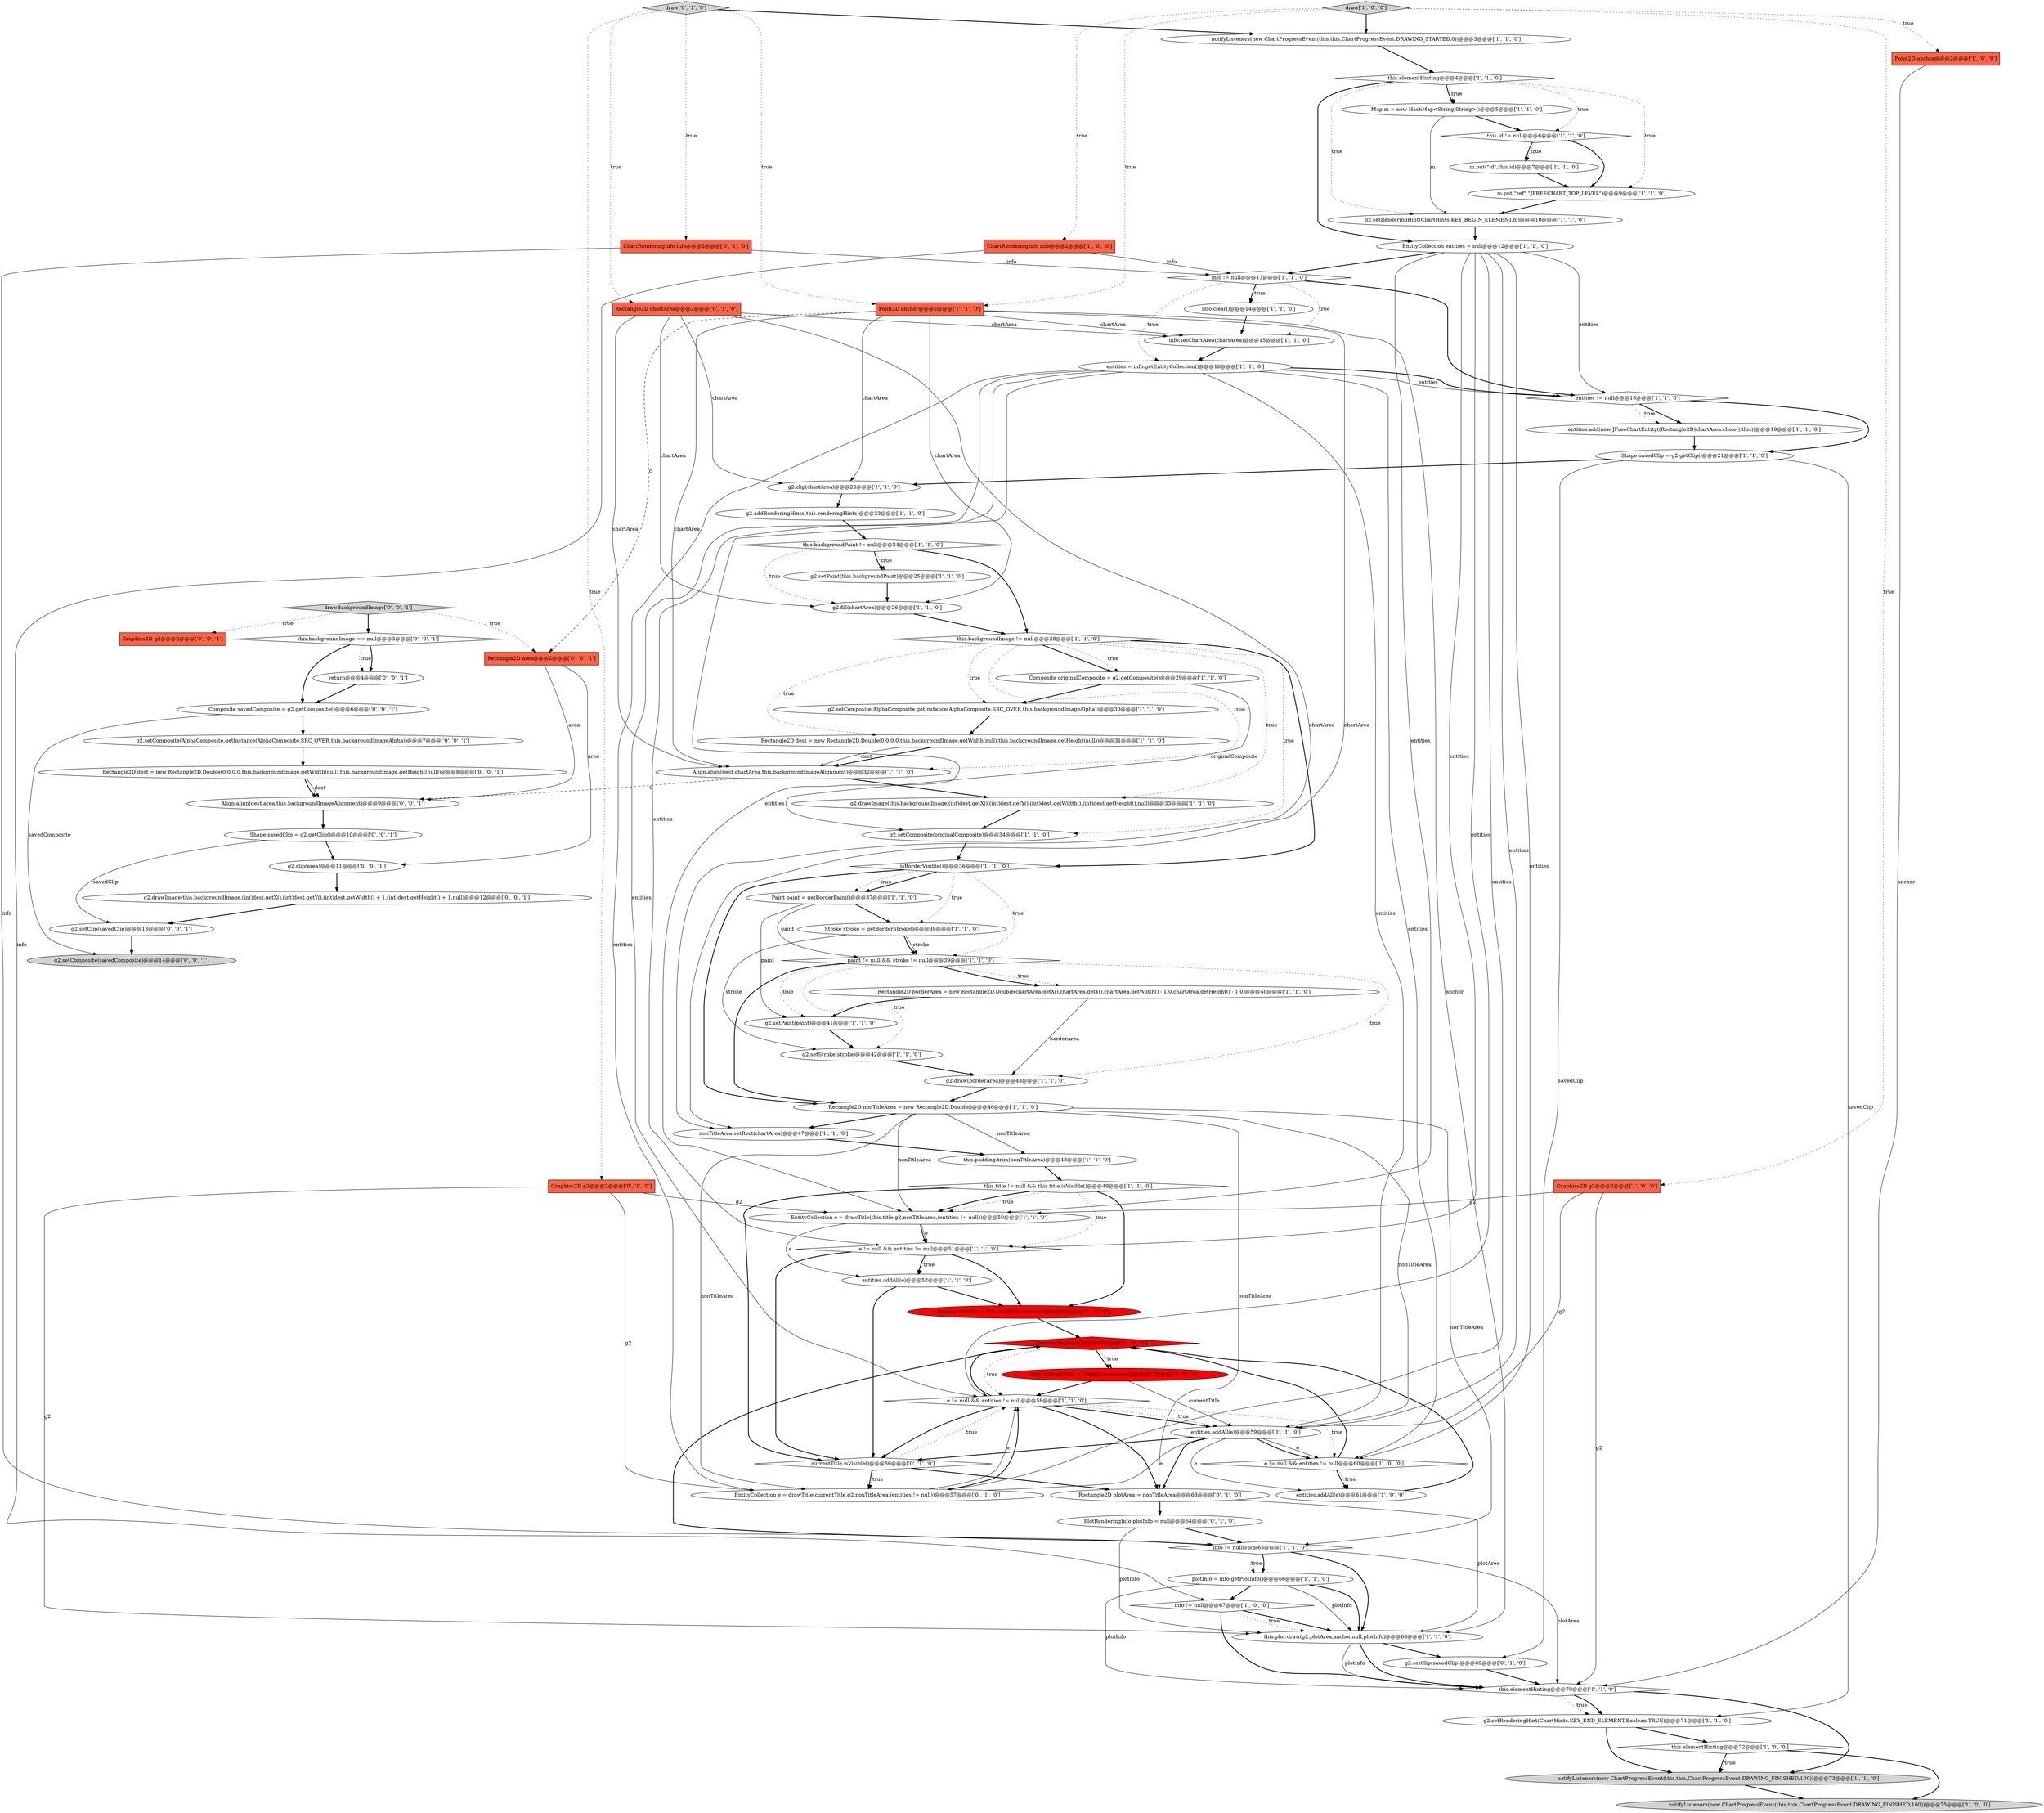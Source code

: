 digraph {
24 [style = filled, label = "g2.setStroke(stroke)@@@42@@@['1', '1', '0']", fillcolor = white, shape = ellipse image = "AAA0AAABBB1BBB"];
72 [style = filled, label = "g2.clip(area)@@@11@@@['0', '0', '1']", fillcolor = white, shape = ellipse image = "AAA0AAABBB3BBB"];
73 [style = filled, label = "Shape savedClip = g2.getClip()@@@10@@@['0', '0', '1']", fillcolor = white, shape = ellipse image = "AAA0AAABBB3BBB"];
50 [style = filled, label = "Point2D anchor@@@2@@@['1', '1', '0']", fillcolor = tomato, shape = box image = "AAA0AAABBB1BBB"];
35 [style = filled, label = "e != null && entities != null@@@58@@@['1', '1', '0']", fillcolor = white, shape = diamond image = "AAA0AAABBB1BBB"];
76 [style = filled, label = "g2.drawImage(this.backgroundImage,(int)dest.getX(),(int)dest.getY(),(int)dest.getWidth() + 1,(int)dest.getHeight() + 1,null)@@@12@@@['0', '0', '1']", fillcolor = white, shape = ellipse image = "AAA0AAABBB3BBB"];
58 [style = filled, label = "g2.draw(borderArea)@@@43@@@['1', '1', '0']", fillcolor = white, shape = ellipse image = "AAA0AAABBB1BBB"];
38 [style = filled, label = "nonTitleArea.setRect(chartArea)@@@47@@@['1', '1', '0']", fillcolor = white, shape = ellipse image = "AAA0AAABBB1BBB"];
19 [style = filled, label = "g2.setRenderingHint(ChartHints.KEY_END_ELEMENT,Boolean.TRUE)@@@71@@@['1', '1', '0']", fillcolor = white, shape = ellipse image = "AAA0AAABBB1BBB"];
8 [style = filled, label = "info != null@@@13@@@['1', '1', '0']", fillcolor = white, shape = diamond image = "AAA0AAABBB1BBB"];
83 [style = filled, label = "g2.setComposite(AlphaComposite.getInstance(AlphaComposite.SRC_OVER,this.backgroundImageAlpha))@@@7@@@['0', '0', '1']", fillcolor = white, shape = ellipse image = "AAA0AAABBB3BBB"];
51 [style = filled, label = "this.elementHinting@@@72@@@['1', '0', '0']", fillcolor = white, shape = diamond image = "AAA0AAABBB1BBB"];
6 [style = filled, label = "this.id != null@@@6@@@['1', '1', '0']", fillcolor = white, shape = diamond image = "AAA0AAABBB1BBB"];
62 [style = filled, label = "this.elementHinting@@@70@@@['1', '1', '0']", fillcolor = white, shape = diamond image = "AAA0AAABBB1BBB"];
2 [style = filled, label = "iterator.hasNext()@@@56@@@['1', '0', '0']", fillcolor = red, shape = diamond image = "AAA1AAABBB1BBB"];
27 [style = filled, label = "Paint paint = getBorderPaint()@@@37@@@['1', '1', '0']", fillcolor = white, shape = ellipse image = "AAA0AAABBB1BBB"];
23 [style = filled, label = "g2.setPaint(paint)@@@41@@@['1', '1', '0']", fillcolor = white, shape = ellipse image = "AAA0AAABBB1BBB"];
11 [style = filled, label = "g2.fill(chartArea)@@@26@@@['1', '1', '0']", fillcolor = white, shape = ellipse image = "AAA0AAABBB1BBB"];
85 [style = filled, label = "Rectangle2D area@@@2@@@['0', '0', '1']", fillcolor = tomato, shape = box image = "AAA0AAABBB3BBB"];
60 [style = filled, label = "m.put(\"ref\",\"JFREECHART_TOP_LEVEL\")@@@9@@@['1', '1', '0']", fillcolor = white, shape = ellipse image = "AAA0AAABBB1BBB"];
59 [style = filled, label = "Map m = new HashMap<String,String>()@@@5@@@['1', '1', '0']", fillcolor = white, shape = ellipse image = "AAA0AAABBB1BBB"];
39 [style = filled, label = "Graphics2D g2@@@2@@@['1', '0', '0']", fillcolor = tomato, shape = box image = "AAA0AAABBB1BBB"];
17 [style = filled, label = "entities = info.getEntityCollection()@@@16@@@['1', '1', '0']", fillcolor = white, shape = ellipse image = "AAA0AAABBB1BBB"];
21 [style = filled, label = "this.padding.trim(nonTitleArea)@@@48@@@['1', '1', '0']", fillcolor = white, shape = ellipse image = "AAA0AAABBB1BBB"];
1 [style = filled, label = "this.plot.draw(g2,plotArea,anchor,null,plotInfo)@@@68@@@['1', '1', '0']", fillcolor = white, shape = ellipse image = "AAA0AAABBB1BBB"];
31 [style = filled, label = "notifyListeners(new ChartProgressEvent(this,this,ChartProgressEvent.DRAWING_FINISHED,100))@@@75@@@['1', '0', '0']", fillcolor = lightgray, shape = ellipse image = "AAA0AAABBB1BBB"];
81 [style = filled, label = "Align.align(dest,area,this.backgroundImageAlignment)@@@9@@@['0', '0', '1']", fillcolor = white, shape = ellipse image = "AAA0AAABBB3BBB"];
41 [style = filled, label = "Stroke stroke = getBorderStroke()@@@38@@@['1', '1', '0']", fillcolor = white, shape = ellipse image = "AAA0AAABBB1BBB"];
20 [style = filled, label = "ChartRenderingInfo info@@@2@@@['1', '0', '0']", fillcolor = tomato, shape = box image = "AAA0AAABBB1BBB"];
10 [style = filled, label = "g2.setComposite(AlphaComposite.getInstance(AlphaComposite.SRC_OVER,this.backgroundImageAlpha))@@@30@@@['1', '1', '0']", fillcolor = white, shape = ellipse image = "AAA0AAABBB1BBB"];
69 [style = filled, label = "EntityCollection e = drawTitle(currentTitle,g2,nonTitleArea,(entities != null))@@@57@@@['0', '1', '0']", fillcolor = white, shape = ellipse image = "AAA0AAABBB2BBB"];
66 [style = filled, label = "Graphics2D g2@@@2@@@['0', '1', '0']", fillcolor = tomato, shape = box image = "AAA0AAABBB2BBB"];
57 [style = filled, label = "e != null && entities != null@@@51@@@['1', '1', '0']", fillcolor = white, shape = diamond image = "AAA0AAABBB1BBB"];
45 [style = filled, label = "Shape savedClip = g2.getClip()@@@21@@@['1', '1', '0']", fillcolor = white, shape = ellipse image = "AAA0AAABBB1BBB"];
84 [style = filled, label = "g2.setClip(savedClip)@@@13@@@['0', '0', '1']", fillcolor = white, shape = ellipse image = "AAA0AAABBB3BBB"];
14 [style = filled, label = "g2.addRenderingHints(this.renderingHints)@@@23@@@['1', '1', '0']", fillcolor = white, shape = ellipse image = "AAA0AAABBB1BBB"];
16 [style = filled, label = "EntityCollection entities = null@@@12@@@['1', '1', '0']", fillcolor = white, shape = ellipse image = "AAA0AAABBB1BBB"];
26 [style = filled, label = "this.title != null && this.title.isVisible()@@@49@@@['1', '1', '0']", fillcolor = white, shape = diamond image = "AAA0AAABBB1BBB"];
37 [style = filled, label = "Align.align(dest,chartArea,this.backgroundImageAlignment)@@@32@@@['1', '1', '0']", fillcolor = white, shape = ellipse image = "AAA0AAABBB1BBB"];
44 [style = filled, label = "g2.drawImage(this.backgroundImage,(int)dest.getX(),(int)dest.getY(),(int)dest.getWidth(),(int)dest.getHeight(),null)@@@33@@@['1', '1', '0']", fillcolor = white, shape = ellipse image = "AAA0AAABBB1BBB"];
7 [style = filled, label = "Rectangle2D borderArea = new Rectangle2D.Double(chartArea.getX(),chartArea.getY(),chartArea.getWidth() - 1.0,chartArea.getHeight() - 1.0)@@@40@@@['1', '1', '0']", fillcolor = white, shape = ellipse image = "AAA0AAABBB1BBB"];
75 [style = filled, label = "g2.setComposite(savedComposite)@@@14@@@['0', '0', '1']", fillcolor = lightgray, shape = ellipse image = "AAA0AAABBB3BBB"];
52 [style = filled, label = "isBorderVisible()@@@36@@@['1', '1', '0']", fillcolor = white, shape = diamond image = "AAA0AAABBB1BBB"];
49 [style = filled, label = "Title currentTitle = (Title)iterator.next()@@@57@@@['1', '0', '0']", fillcolor = red, shape = ellipse image = "AAA1AAABBB1BBB"];
61 [style = filled, label = "g2.clip(chartArea)@@@22@@@['1', '1', '0']", fillcolor = white, shape = ellipse image = "AAA0AAABBB1BBB"];
28 [style = filled, label = "e != null && entities != null@@@60@@@['1', '0', '0']", fillcolor = white, shape = diamond image = "AAA0AAABBB1BBB"];
4 [style = filled, label = "Composite originalComposite = g2.getComposite()@@@29@@@['1', '1', '0']", fillcolor = white, shape = ellipse image = "AAA0AAABBB1BBB"];
30 [style = filled, label = "notifyListeners(new ChartProgressEvent(this,this,ChartProgressEvent.DRAWING_FINISHED,100))@@@73@@@['1', '1', '0']", fillcolor = lightgray, shape = ellipse image = "AAA0AAABBB1BBB"];
47 [style = filled, label = "entities.add(new JFreeChartEntity((Rectangle2D)chartArea.clone(),this))@@@19@@@['1', '1', '0']", fillcolor = white, shape = ellipse image = "AAA0AAABBB1BBB"];
36 [style = filled, label = "m.put(\"id\",this.id)@@@7@@@['1', '1', '0']", fillcolor = white, shape = ellipse image = "AAA0AAABBB1BBB"];
9 [style = filled, label = "Iterator iterator = this.subtitles.iterator()@@@55@@@['1', '0', '0']", fillcolor = red, shape = ellipse image = "AAA1AAABBB1BBB"];
3 [style = filled, label = "this.elementHinting@@@4@@@['1', '1', '0']", fillcolor = white, shape = diamond image = "AAA0AAABBB1BBB"];
46 [style = filled, label = "g2.setComposite(originalComposite)@@@34@@@['1', '1', '0']", fillcolor = white, shape = ellipse image = "AAA0AAABBB1BBB"];
71 [style = filled, label = "draw['0', '1', '0']", fillcolor = lightgray, shape = diamond image = "AAA0AAABBB2BBB"];
74 [style = filled, label = "drawBackgroundImage['0', '0', '1']", fillcolor = lightgray, shape = diamond image = "AAA0AAABBB3BBB"];
18 [style = filled, label = "info != null@@@67@@@['1', '0', '0']", fillcolor = white, shape = diamond image = "AAA0AAABBB1BBB"];
63 [style = filled, label = "Rectangle2D plotArea = nonTitleArea@@@63@@@['0', '1', '0']", fillcolor = white, shape = ellipse image = "AAA0AAABBB2BBB"];
79 [style = filled, label = "Graphics2D g2@@@2@@@['0', '0', '1']", fillcolor = tomato, shape = box image = "AAA0AAABBB3BBB"];
29 [style = filled, label = "entities != null@@@18@@@['1', '1', '0']", fillcolor = white, shape = diamond image = "AAA0AAABBB1BBB"];
67 [style = filled, label = "ChartRenderingInfo info@@@2@@@['0', '1', '0']", fillcolor = tomato, shape = box image = "AAA0AAABBB2BBB"];
70 [style = filled, label = "currentTitle.isVisible()@@@56@@@['0', '1', '0']", fillcolor = white, shape = diamond image = "AAA0AAABBB2BBB"];
12 [style = filled, label = "EntityCollection e = drawTitle(this.title,g2,nonTitleArea,(entities != null))@@@50@@@['1', '1', '0']", fillcolor = white, shape = ellipse image = "AAA0AAABBB1BBB"];
40 [style = filled, label = "this.backgroundImage != null@@@28@@@['1', '1', '0']", fillcolor = white, shape = diamond image = "AAA0AAABBB1BBB"];
25 [style = filled, label = "info != null@@@65@@@['1', '1', '0']", fillcolor = white, shape = diamond image = "AAA0AAABBB1BBB"];
54 [style = filled, label = "entities.addAll(e)@@@61@@@['1', '0', '0']", fillcolor = white, shape = ellipse image = "AAA0AAABBB1BBB"];
56 [style = filled, label = "g2.setRenderingHint(ChartHints.KEY_BEGIN_ELEMENT,m)@@@10@@@['1', '1', '0']", fillcolor = white, shape = ellipse image = "AAA0AAABBB1BBB"];
68 [style = filled, label = "Rectangle2D chartArea@@@2@@@['0', '1', '0']", fillcolor = tomato, shape = box image = "AAA0AAABBB2BBB"];
5 [style = filled, label = "entities.addAll(e)@@@59@@@['1', '1', '0']", fillcolor = white, shape = ellipse image = "AAA0AAABBB1BBB"];
43 [style = filled, label = "info.setChartArea(chartArea)@@@15@@@['1', '1', '0']", fillcolor = white, shape = ellipse image = "AAA0AAABBB1BBB"];
82 [style = filled, label = "return@@@4@@@['0', '0', '1']", fillcolor = white, shape = ellipse image = "AAA0AAABBB3BBB"];
53 [style = filled, label = "info.clear()@@@14@@@['1', '1', '0']", fillcolor = white, shape = ellipse image = "AAA0AAABBB1BBB"];
42 [style = filled, label = "Rectangle2D nonTitleArea = new Rectangle2D.Double()@@@46@@@['1', '1', '0']", fillcolor = white, shape = ellipse image = "AAA0AAABBB1BBB"];
22 [style = filled, label = "Point2D anchor@@@2@@@['1', '0', '0']", fillcolor = tomato, shape = box image = "AAA0AAABBB1BBB"];
48 [style = filled, label = "paint != null && stroke != null@@@39@@@['1', '1', '0']", fillcolor = white, shape = diamond image = "AAA0AAABBB1BBB"];
15 [style = filled, label = "notifyListeners(new ChartProgressEvent(this,this,ChartProgressEvent.DRAWING_STARTED,0))@@@3@@@['1', '1', '0']", fillcolor = white, shape = ellipse image = "AAA0AAABBB1BBB"];
0 [style = filled, label = "g2.setPaint(this.backgroundPaint)@@@25@@@['1', '1', '0']", fillcolor = white, shape = ellipse image = "AAA0AAABBB1BBB"];
55 [style = filled, label = "plotInfo = info.getPlotInfo()@@@66@@@['1', '1', '0']", fillcolor = white, shape = ellipse image = "AAA0AAABBB1BBB"];
64 [style = filled, label = "PlotRenderingInfo plotInfo = null@@@64@@@['0', '1', '0']", fillcolor = white, shape = ellipse image = "AAA0AAABBB2BBB"];
32 [style = filled, label = "draw['1', '0', '0']", fillcolor = lightgray, shape = diamond image = "AAA0AAABBB1BBB"];
34 [style = filled, label = "this.backgroundPaint != null@@@24@@@['1', '1', '0']", fillcolor = white, shape = diamond image = "AAA0AAABBB1BBB"];
77 [style = filled, label = "Composite savedComposite = g2.getComposite()@@@6@@@['0', '0', '1']", fillcolor = white, shape = ellipse image = "AAA0AAABBB3BBB"];
33 [style = filled, label = "Rectangle2D dest = new Rectangle2D.Double(0.0,0.0,this.backgroundImage.getWidth(null),this.backgroundImage.getHeight(null))@@@31@@@['1', '1', '0']", fillcolor = white, shape = ellipse image = "AAA0AAABBB1BBB"];
65 [style = filled, label = "g2.setClip(savedClip)@@@69@@@['0', '1', '0']", fillcolor = white, shape = ellipse image = "AAA0AAABBB2BBB"];
13 [style = filled, label = "entities.addAll(e)@@@52@@@['1', '1', '0']", fillcolor = white, shape = ellipse image = "AAA0AAABBB1BBB"];
78 [style = filled, label = "Rectangle2D dest = new Rectangle2D.Double(0.0,0.0,this.backgroundImage.getWidth(null),this.backgroundImage.getHeight(null))@@@8@@@['0', '0', '1']", fillcolor = white, shape = ellipse image = "AAA0AAABBB3BBB"];
80 [style = filled, label = "this.backgroundImage == null@@@3@@@['0', '0', '1']", fillcolor = white, shape = diamond image = "AAA0AAABBB3BBB"];
40->4 [style = bold, label=""];
16->29 [style = solid, label="entities"];
25->1 [style = bold, label=""];
69->5 [style = solid, label="e"];
70->69 [style = bold, label=""];
5->63 [style = bold, label=""];
80->82 [style = dotted, label="true"];
52->27 [style = bold, label=""];
5->54 [style = solid, label="e"];
77->75 [style = solid, label="savedComposite"];
81->73 [style = bold, label=""];
37->81 [style = dashed, label="0"];
3->59 [style = dotted, label="true"];
24->58 [style = bold, label=""];
65->62 [style = bold, label=""];
26->12 [style = dotted, label="true"];
26->9 [style = bold, label=""];
51->30 [style = dotted, label="true"];
3->16 [style = bold, label=""];
3->6 [style = dotted, label="true"];
5->28 [style = bold, label=""];
40->44 [style = dotted, label="true"];
40->37 [style = dotted, label="true"];
48->24 [style = dotted, label="true"];
40->10 [style = dotted, label="true"];
70->69 [style = dotted, label="true"];
39->62 [style = solid, label="g2"];
39->12 [style = solid, label="g2"];
29->45 [style = bold, label=""];
17->28 [style = solid, label="entities"];
32->50 [style = dotted, label="true"];
40->46 [style = dotted, label="true"];
17->57 [style = solid, label="entities"];
44->46 [style = bold, label=""];
41->48 [style = bold, label=""];
21->26 [style = bold, label=""];
26->12 [style = bold, label=""];
80->82 [style = bold, label=""];
42->12 [style = solid, label="nonTitleArea"];
45->61 [style = bold, label=""];
17->29 [style = solid, label="entities"];
2->49 [style = bold, label=""];
39->5 [style = solid, label="g2"];
68->43 [style = solid, label="chartArea"];
13->70 [style = bold, label=""];
48->7 [style = dotted, label="true"];
83->78 [style = bold, label=""];
50->85 [style = dashed, label="0"];
52->48 [style = dotted, label="true"];
68->38 [style = solid, label="chartArea"];
59->6 [style = bold, label=""];
2->25 [style = bold, label=""];
8->53 [style = bold, label=""];
12->57 [style = solid, label="e"];
29->47 [style = bold, label=""];
57->13 [style = bold, label=""];
25->62 [style = solid, label="plotArea"];
17->69 [style = solid, label="entities"];
42->25 [style = solid, label="nonTitleArea"];
45->65 [style = solid, label="savedClip"];
40->52 [style = bold, label=""];
9->2 [style = bold, label=""];
2->49 [style = dotted, label="true"];
50->37 [style = solid, label="chartArea"];
62->30 [style = bold, label=""];
59->56 [style = solid, label="m"];
25->55 [style = bold, label=""];
8->17 [style = dotted, label="true"];
63->1 [style = solid, label="plotArea"];
28->54 [style = bold, label=""];
41->48 [style = solid, label="stroke"];
51->30 [style = bold, label=""];
76->84 [style = bold, label=""];
68->61 [style = solid, label="chartArea"];
26->70 [style = bold, label=""];
34->0 [style = bold, label=""];
17->12 [style = solid, label="entities"];
35->5 [style = bold, label=""];
52->42 [style = bold, label=""];
8->43 [style = dotted, label="true"];
64->25 [style = bold, label=""];
18->1 [style = bold, label=""];
12->13 [style = solid, label="e"];
54->2 [style = bold, label=""];
22->62 [style = solid, label="anchor"];
7->23 [style = bold, label=""];
58->42 [style = bold, label=""];
71->50 [style = dotted, label="true"];
56->16 [style = bold, label=""];
42->63 [style = solid, label="nonTitleArea"];
52->41 [style = dotted, label="true"];
25->55 [style = dotted, label="true"];
53->43 [style = bold, label=""];
1->62 [style = bold, label=""];
4->46 [style = solid, label="originalComposite"];
42->38 [style = bold, label=""];
57->70 [style = bold, label=""];
60->56 [style = bold, label=""];
71->66 [style = dotted, label="true"];
4->10 [style = bold, label=""];
73->84 [style = solid, label="savedClip"];
16->28 [style = solid, label="entities"];
3->56 [style = dotted, label="true"];
50->11 [style = solid, label="chartArea"];
17->5 [style = solid, label="entities"];
34->40 [style = bold, label=""];
16->8 [style = bold, label=""];
49->35 [style = bold, label=""];
5->28 [style = solid, label="e"];
55->18 [style = bold, label=""];
82->77 [style = bold, label=""];
50->1 [style = solid, label="anchor"];
18->1 [style = dotted, label="true"];
16->5 [style = solid, label="entities"];
35->2 [style = bold, label=""];
34->11 [style = dotted, label="true"];
40->4 [style = dotted, label="true"];
32->20 [style = dotted, label="true"];
42->5 [style = solid, label="nonTitleArea"];
55->62 [style = solid, label="plotInfo"];
42->21 [style = solid, label="nonTitleArea"];
0->11 [style = bold, label=""];
62->19 [style = bold, label=""];
71->15 [style = bold, label=""];
42->69 [style = solid, label="nonTitleArea"];
85->72 [style = solid, label="area"];
7->58 [style = solid, label="borderArea"];
71->68 [style = dotted, label="true"];
15->3 [style = bold, label=""];
74->79 [style = dotted, label="true"];
34->0 [style = dotted, label="true"];
48->58 [style = dotted, label="true"];
50->61 [style = solid, label="chartArea"];
78->81 [style = solid, label="dest"];
67->25 [style = solid, label="info"];
69->35 [style = solid, label="e"];
70->35 [style = dotted, label="true"];
43->17 [style = bold, label=""];
68->11 [style = solid, label="chartArea"];
26->57 [style = dotted, label="true"];
50->38 [style = solid, label="chartArea"];
16->12 [style = solid, label="entities"];
16->57 [style = solid, label="entities"];
30->31 [style = bold, label=""];
66->1 [style = solid, label="g2"];
36->60 [style = bold, label=""];
71->67 [style = dotted, label="true"];
37->44 [style = bold, label=""];
73->72 [style = bold, label=""];
2->35 [style = dotted, label="true"];
57->9 [style = bold, label=""];
35->63 [style = bold, label=""];
77->83 [style = bold, label=""];
48->7 [style = bold, label=""];
47->45 [style = bold, label=""];
10->33 [style = bold, label=""];
13->9 [style = bold, label=""];
1->65 [style = bold, label=""];
19->51 [style = bold, label=""];
33->37 [style = bold, label=""];
57->13 [style = dotted, label="true"];
27->23 [style = solid, label="paint"];
50->43 [style = solid, label="chartArea"];
55->1 [style = solid, label="plotInfo"];
78->81 [style = bold, label=""];
32->22 [style = dotted, label="true"];
35->70 [style = bold, label=""];
5->70 [style = bold, label=""];
66->12 [style = solid, label="g2"];
6->36 [style = dotted, label="true"];
40->33 [style = dotted, label="true"];
32->39 [style = dotted, label="true"];
49->5 [style = solid, label="currentTitle"];
35->5 [style = dotted, label="true"];
63->64 [style = bold, label=""];
74->85 [style = dotted, label="true"];
16->35 [style = solid, label="entities"];
12->57 [style = bold, label=""];
85->81 [style = solid, label="area"];
27->48 [style = solid, label="paint"];
66->69 [style = solid, label="g2"];
70->63 [style = bold, label=""];
68->37 [style = solid, label="chartArea"];
14->34 [style = bold, label=""];
84->75 [style = bold, label=""];
28->54 [style = dotted, label="true"];
41->24 [style = solid, label="stroke"];
17->35 [style = solid, label="entities"];
48->42 [style = bold, label=""];
11->40 [style = bold, label=""];
46->52 [style = bold, label=""];
74->80 [style = bold, label=""];
33->37 [style = solid, label="dest"];
6->36 [style = bold, label=""];
69->35 [style = bold, label=""];
62->19 [style = dotted, label="true"];
72->76 [style = bold, label=""];
52->27 [style = dotted, label="true"];
28->2 [style = bold, label=""];
16->69 [style = solid, label="entities"];
23->24 [style = bold, label=""];
6->60 [style = bold, label=""];
18->62 [style = bold, label=""];
29->47 [style = dotted, label="true"];
3->59 [style = bold, label=""];
61->14 [style = bold, label=""];
20->18 [style = solid, label="info"];
3->60 [style = dotted, label="true"];
55->1 [style = bold, label=""];
27->41 [style = bold, label=""];
20->8 [style = solid, label="info"];
32->15 [style = bold, label=""];
80->77 [style = bold, label=""];
38->21 [style = bold, label=""];
35->28 [style = dotted, label="true"];
8->53 [style = dotted, label="true"];
48->23 [style = dotted, label="true"];
51->31 [style = bold, label=""];
64->1 [style = solid, label="plotInfo"];
17->29 [style = bold, label=""];
45->19 [style = solid, label="savedClip"];
67->8 [style = solid, label="info"];
8->29 [style = bold, label=""];
1->62 [style = solid, label="plotInfo"];
19->30 [style = bold, label=""];
}
